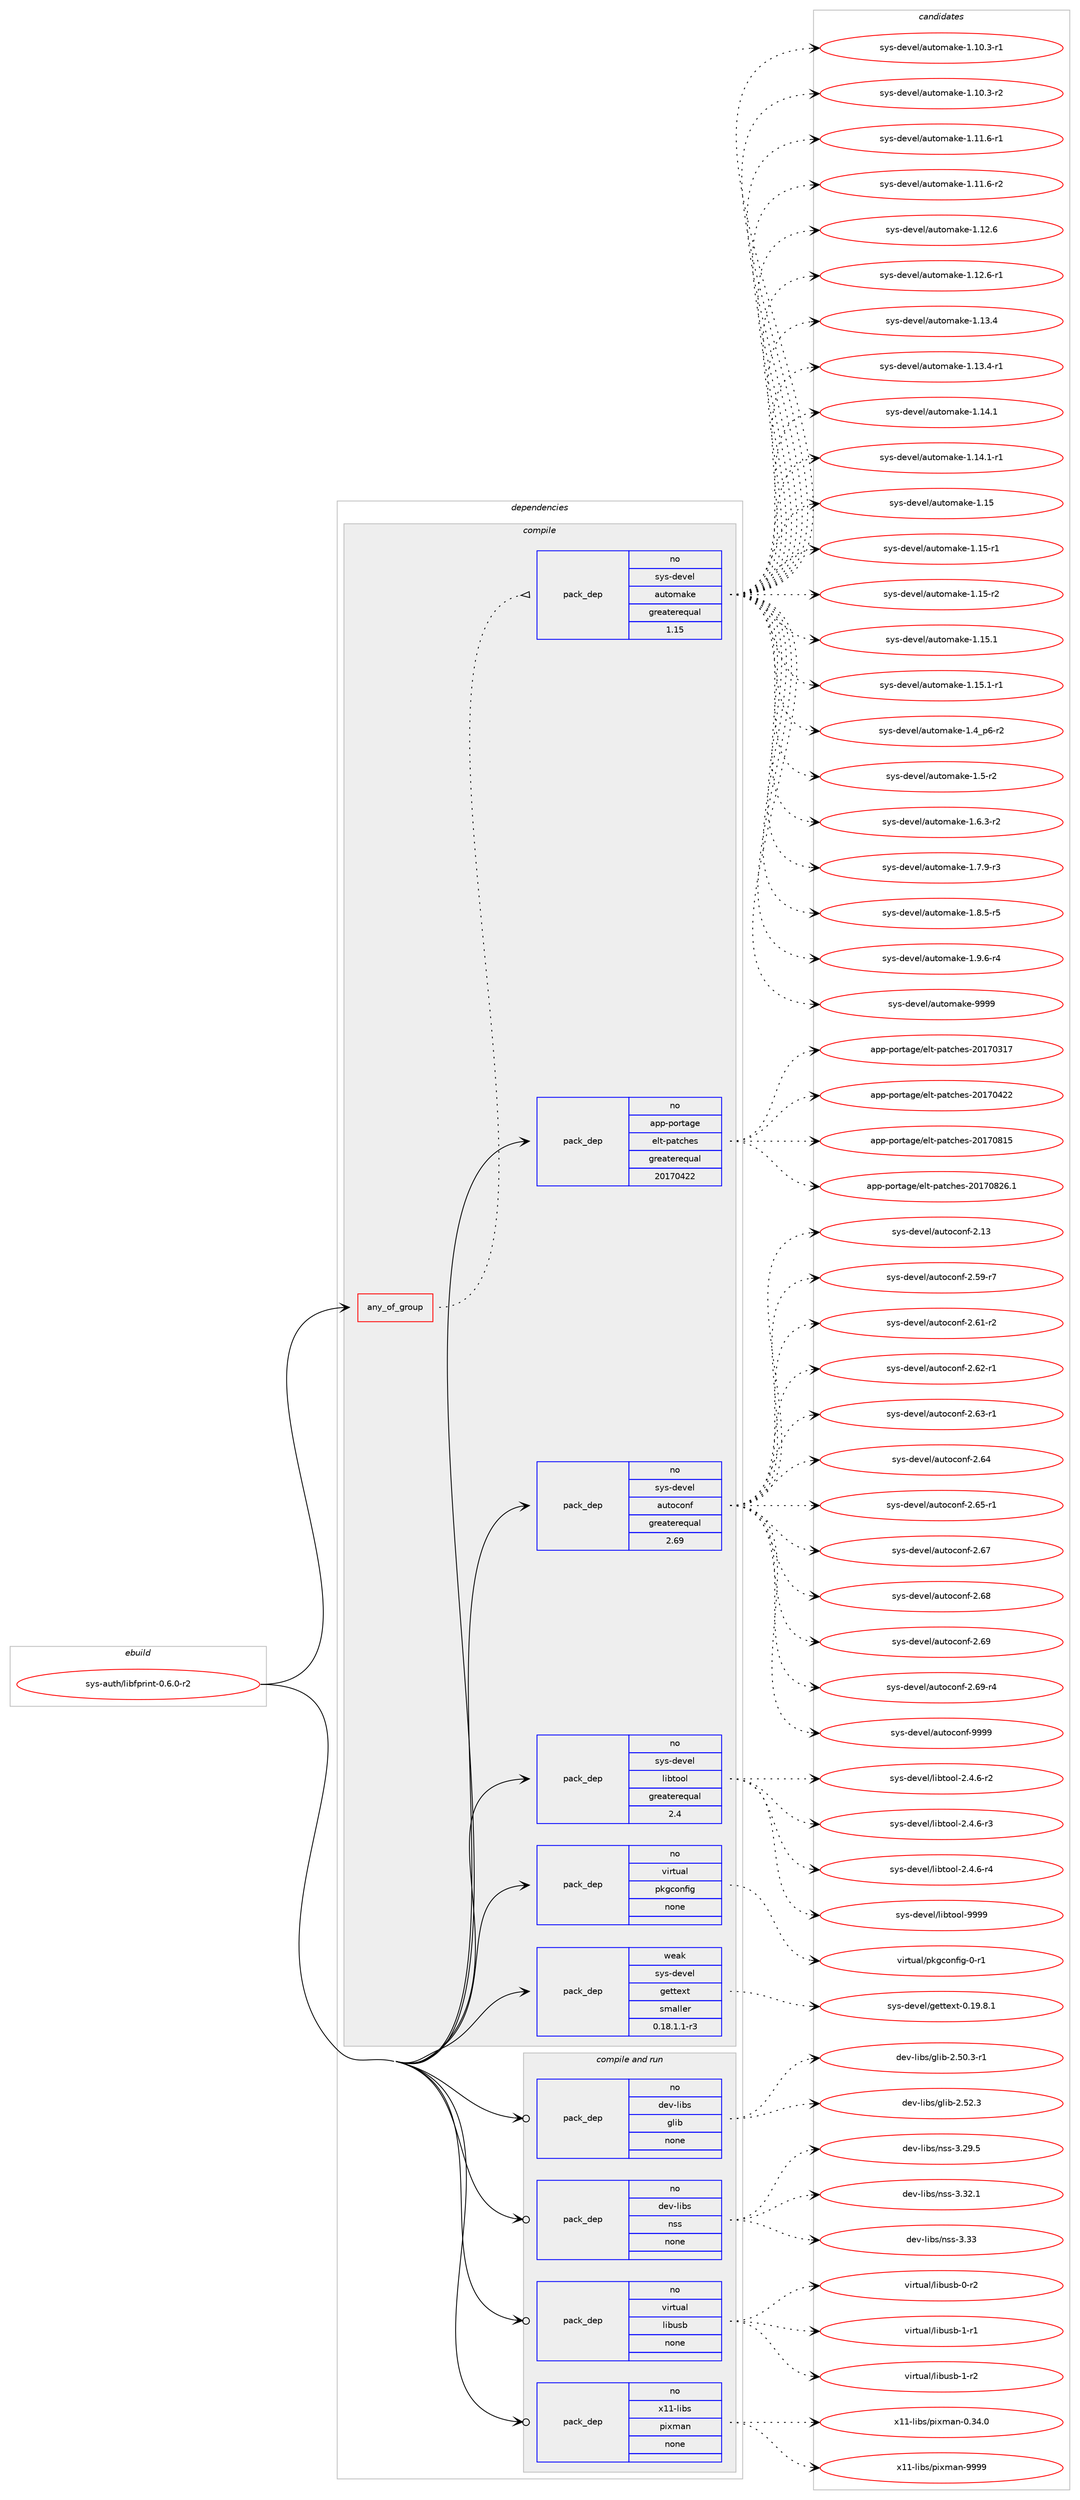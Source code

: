 digraph prolog {

# *************
# Graph options
# *************

newrank=true;
concentrate=true;
compound=true;
graph [rankdir=LR,fontname=Helvetica,fontsize=10,ranksep=1.5];#, ranksep=2.5, nodesep=0.2];
edge  [arrowhead=vee];
node  [fontname=Helvetica,fontsize=10];

# **********
# The ebuild
# **********

subgraph cluster_leftcol {
color=gray;
rank=same;
label=<<i>ebuild</i>>;
id [label="sys-auth/libfprint-0.6.0-r2", color=red, width=4, href="../sys-auth/libfprint-0.6.0-r2.svg"];
}

# ****************
# The dependencies
# ****************

subgraph cluster_midcol {
color=gray;
label=<<i>dependencies</i>>;
subgraph cluster_compile {
fillcolor="#eeeeee";
style=filled;
label=<<i>compile</i>>;
subgraph any7961 {
dependency474796 [label=<<TABLE BORDER="0" CELLBORDER="1" CELLSPACING="0" CELLPADDING="4"><TR><TD CELLPADDING="10">any_of_group</TD></TR></TABLE>>, shape=none, color=red];subgraph pack352157 {
dependency474797 [label=<<TABLE BORDER="0" CELLBORDER="1" CELLSPACING="0" CELLPADDING="4" WIDTH="220"><TR><TD ROWSPAN="6" CELLPADDING="30">pack_dep</TD></TR><TR><TD WIDTH="110">no</TD></TR><TR><TD>sys-devel</TD></TR><TR><TD>automake</TD></TR><TR><TD>greaterequal</TD></TR><TR><TD>1.15</TD></TR></TABLE>>, shape=none, color=blue];
}
dependency474796:e -> dependency474797:w [weight=20,style="dotted",arrowhead="oinv"];
}
id:e -> dependency474796:w [weight=20,style="solid",arrowhead="vee"];
subgraph pack352158 {
dependency474798 [label=<<TABLE BORDER="0" CELLBORDER="1" CELLSPACING="0" CELLPADDING="4" WIDTH="220"><TR><TD ROWSPAN="6" CELLPADDING="30">pack_dep</TD></TR><TR><TD WIDTH="110">no</TD></TR><TR><TD>app-portage</TD></TR><TR><TD>elt-patches</TD></TR><TR><TD>greaterequal</TD></TR><TR><TD>20170422</TD></TR></TABLE>>, shape=none, color=blue];
}
id:e -> dependency474798:w [weight=20,style="solid",arrowhead="vee"];
subgraph pack352159 {
dependency474799 [label=<<TABLE BORDER="0" CELLBORDER="1" CELLSPACING="0" CELLPADDING="4" WIDTH="220"><TR><TD ROWSPAN="6" CELLPADDING="30">pack_dep</TD></TR><TR><TD WIDTH="110">no</TD></TR><TR><TD>sys-devel</TD></TR><TR><TD>autoconf</TD></TR><TR><TD>greaterequal</TD></TR><TR><TD>2.69</TD></TR></TABLE>>, shape=none, color=blue];
}
id:e -> dependency474799:w [weight=20,style="solid",arrowhead="vee"];
subgraph pack352160 {
dependency474800 [label=<<TABLE BORDER="0" CELLBORDER="1" CELLSPACING="0" CELLPADDING="4" WIDTH="220"><TR><TD ROWSPAN="6" CELLPADDING="30">pack_dep</TD></TR><TR><TD WIDTH="110">no</TD></TR><TR><TD>sys-devel</TD></TR><TR><TD>libtool</TD></TR><TR><TD>greaterequal</TD></TR><TR><TD>2.4</TD></TR></TABLE>>, shape=none, color=blue];
}
id:e -> dependency474800:w [weight=20,style="solid",arrowhead="vee"];
subgraph pack352161 {
dependency474801 [label=<<TABLE BORDER="0" CELLBORDER="1" CELLSPACING="0" CELLPADDING="4" WIDTH="220"><TR><TD ROWSPAN="6" CELLPADDING="30">pack_dep</TD></TR><TR><TD WIDTH="110">no</TD></TR><TR><TD>virtual</TD></TR><TR><TD>pkgconfig</TD></TR><TR><TD>none</TD></TR><TR><TD></TD></TR></TABLE>>, shape=none, color=blue];
}
id:e -> dependency474801:w [weight=20,style="solid",arrowhead="vee"];
subgraph pack352162 {
dependency474802 [label=<<TABLE BORDER="0" CELLBORDER="1" CELLSPACING="0" CELLPADDING="4" WIDTH="220"><TR><TD ROWSPAN="6" CELLPADDING="30">pack_dep</TD></TR><TR><TD WIDTH="110">weak</TD></TR><TR><TD>sys-devel</TD></TR><TR><TD>gettext</TD></TR><TR><TD>smaller</TD></TR><TR><TD>0.18.1.1-r3</TD></TR></TABLE>>, shape=none, color=blue];
}
id:e -> dependency474802:w [weight=20,style="solid",arrowhead="vee"];
}
subgraph cluster_compileandrun {
fillcolor="#eeeeee";
style=filled;
label=<<i>compile and run</i>>;
subgraph pack352163 {
dependency474803 [label=<<TABLE BORDER="0" CELLBORDER="1" CELLSPACING="0" CELLPADDING="4" WIDTH="220"><TR><TD ROWSPAN="6" CELLPADDING="30">pack_dep</TD></TR><TR><TD WIDTH="110">no</TD></TR><TR><TD>dev-libs</TD></TR><TR><TD>glib</TD></TR><TR><TD>none</TD></TR><TR><TD></TD></TR></TABLE>>, shape=none, color=blue];
}
id:e -> dependency474803:w [weight=20,style="solid",arrowhead="odotvee"];
subgraph pack352164 {
dependency474804 [label=<<TABLE BORDER="0" CELLBORDER="1" CELLSPACING="0" CELLPADDING="4" WIDTH="220"><TR><TD ROWSPAN="6" CELLPADDING="30">pack_dep</TD></TR><TR><TD WIDTH="110">no</TD></TR><TR><TD>dev-libs</TD></TR><TR><TD>nss</TD></TR><TR><TD>none</TD></TR><TR><TD></TD></TR></TABLE>>, shape=none, color=blue];
}
id:e -> dependency474804:w [weight=20,style="solid",arrowhead="odotvee"];
subgraph pack352165 {
dependency474805 [label=<<TABLE BORDER="0" CELLBORDER="1" CELLSPACING="0" CELLPADDING="4" WIDTH="220"><TR><TD ROWSPAN="6" CELLPADDING="30">pack_dep</TD></TR><TR><TD WIDTH="110">no</TD></TR><TR><TD>virtual</TD></TR><TR><TD>libusb</TD></TR><TR><TD>none</TD></TR><TR><TD></TD></TR></TABLE>>, shape=none, color=blue];
}
id:e -> dependency474805:w [weight=20,style="solid",arrowhead="odotvee"];
subgraph pack352166 {
dependency474806 [label=<<TABLE BORDER="0" CELLBORDER="1" CELLSPACING="0" CELLPADDING="4" WIDTH="220"><TR><TD ROWSPAN="6" CELLPADDING="30">pack_dep</TD></TR><TR><TD WIDTH="110">no</TD></TR><TR><TD>x11-libs</TD></TR><TR><TD>pixman</TD></TR><TR><TD>none</TD></TR><TR><TD></TD></TR></TABLE>>, shape=none, color=blue];
}
id:e -> dependency474806:w [weight=20,style="solid",arrowhead="odotvee"];
}
subgraph cluster_run {
fillcolor="#eeeeee";
style=filled;
label=<<i>run</i>>;
}
}

# **************
# The candidates
# **************

subgraph cluster_choices {
rank=same;
color=gray;
label=<<i>candidates</i>>;

subgraph choice352157 {
color=black;
nodesep=1;
choice11512111545100101118101108479711711611110997107101454946494846514511449 [label="sys-devel/automake-1.10.3-r1", color=red, width=4,href="../sys-devel/automake-1.10.3-r1.svg"];
choice11512111545100101118101108479711711611110997107101454946494846514511450 [label="sys-devel/automake-1.10.3-r2", color=red, width=4,href="../sys-devel/automake-1.10.3-r2.svg"];
choice11512111545100101118101108479711711611110997107101454946494946544511449 [label="sys-devel/automake-1.11.6-r1", color=red, width=4,href="../sys-devel/automake-1.11.6-r1.svg"];
choice11512111545100101118101108479711711611110997107101454946494946544511450 [label="sys-devel/automake-1.11.6-r2", color=red, width=4,href="../sys-devel/automake-1.11.6-r2.svg"];
choice1151211154510010111810110847971171161111099710710145494649504654 [label="sys-devel/automake-1.12.6", color=red, width=4,href="../sys-devel/automake-1.12.6.svg"];
choice11512111545100101118101108479711711611110997107101454946495046544511449 [label="sys-devel/automake-1.12.6-r1", color=red, width=4,href="../sys-devel/automake-1.12.6-r1.svg"];
choice1151211154510010111810110847971171161111099710710145494649514652 [label="sys-devel/automake-1.13.4", color=red, width=4,href="../sys-devel/automake-1.13.4.svg"];
choice11512111545100101118101108479711711611110997107101454946495146524511449 [label="sys-devel/automake-1.13.4-r1", color=red, width=4,href="../sys-devel/automake-1.13.4-r1.svg"];
choice1151211154510010111810110847971171161111099710710145494649524649 [label="sys-devel/automake-1.14.1", color=red, width=4,href="../sys-devel/automake-1.14.1.svg"];
choice11512111545100101118101108479711711611110997107101454946495246494511449 [label="sys-devel/automake-1.14.1-r1", color=red, width=4,href="../sys-devel/automake-1.14.1-r1.svg"];
choice115121115451001011181011084797117116111109971071014549464953 [label="sys-devel/automake-1.15", color=red, width=4,href="../sys-devel/automake-1.15.svg"];
choice1151211154510010111810110847971171161111099710710145494649534511449 [label="sys-devel/automake-1.15-r1", color=red, width=4,href="../sys-devel/automake-1.15-r1.svg"];
choice1151211154510010111810110847971171161111099710710145494649534511450 [label="sys-devel/automake-1.15-r2", color=red, width=4,href="../sys-devel/automake-1.15-r2.svg"];
choice1151211154510010111810110847971171161111099710710145494649534649 [label="sys-devel/automake-1.15.1", color=red, width=4,href="../sys-devel/automake-1.15.1.svg"];
choice11512111545100101118101108479711711611110997107101454946495346494511449 [label="sys-devel/automake-1.15.1-r1", color=red, width=4,href="../sys-devel/automake-1.15.1-r1.svg"];
choice115121115451001011181011084797117116111109971071014549465295112544511450 [label="sys-devel/automake-1.4_p6-r2", color=red, width=4,href="../sys-devel/automake-1.4_p6-r2.svg"];
choice11512111545100101118101108479711711611110997107101454946534511450 [label="sys-devel/automake-1.5-r2", color=red, width=4,href="../sys-devel/automake-1.5-r2.svg"];
choice115121115451001011181011084797117116111109971071014549465446514511450 [label="sys-devel/automake-1.6.3-r2", color=red, width=4,href="../sys-devel/automake-1.6.3-r2.svg"];
choice115121115451001011181011084797117116111109971071014549465546574511451 [label="sys-devel/automake-1.7.9-r3", color=red, width=4,href="../sys-devel/automake-1.7.9-r3.svg"];
choice115121115451001011181011084797117116111109971071014549465646534511453 [label="sys-devel/automake-1.8.5-r5", color=red, width=4,href="../sys-devel/automake-1.8.5-r5.svg"];
choice115121115451001011181011084797117116111109971071014549465746544511452 [label="sys-devel/automake-1.9.6-r4", color=red, width=4,href="../sys-devel/automake-1.9.6-r4.svg"];
choice115121115451001011181011084797117116111109971071014557575757 [label="sys-devel/automake-9999", color=red, width=4,href="../sys-devel/automake-9999.svg"];
dependency474797:e -> choice11512111545100101118101108479711711611110997107101454946494846514511449:w [style=dotted,weight="100"];
dependency474797:e -> choice11512111545100101118101108479711711611110997107101454946494846514511450:w [style=dotted,weight="100"];
dependency474797:e -> choice11512111545100101118101108479711711611110997107101454946494946544511449:w [style=dotted,weight="100"];
dependency474797:e -> choice11512111545100101118101108479711711611110997107101454946494946544511450:w [style=dotted,weight="100"];
dependency474797:e -> choice1151211154510010111810110847971171161111099710710145494649504654:w [style=dotted,weight="100"];
dependency474797:e -> choice11512111545100101118101108479711711611110997107101454946495046544511449:w [style=dotted,weight="100"];
dependency474797:e -> choice1151211154510010111810110847971171161111099710710145494649514652:w [style=dotted,weight="100"];
dependency474797:e -> choice11512111545100101118101108479711711611110997107101454946495146524511449:w [style=dotted,weight="100"];
dependency474797:e -> choice1151211154510010111810110847971171161111099710710145494649524649:w [style=dotted,weight="100"];
dependency474797:e -> choice11512111545100101118101108479711711611110997107101454946495246494511449:w [style=dotted,weight="100"];
dependency474797:e -> choice115121115451001011181011084797117116111109971071014549464953:w [style=dotted,weight="100"];
dependency474797:e -> choice1151211154510010111810110847971171161111099710710145494649534511449:w [style=dotted,weight="100"];
dependency474797:e -> choice1151211154510010111810110847971171161111099710710145494649534511450:w [style=dotted,weight="100"];
dependency474797:e -> choice1151211154510010111810110847971171161111099710710145494649534649:w [style=dotted,weight="100"];
dependency474797:e -> choice11512111545100101118101108479711711611110997107101454946495346494511449:w [style=dotted,weight="100"];
dependency474797:e -> choice115121115451001011181011084797117116111109971071014549465295112544511450:w [style=dotted,weight="100"];
dependency474797:e -> choice11512111545100101118101108479711711611110997107101454946534511450:w [style=dotted,weight="100"];
dependency474797:e -> choice115121115451001011181011084797117116111109971071014549465446514511450:w [style=dotted,weight="100"];
dependency474797:e -> choice115121115451001011181011084797117116111109971071014549465546574511451:w [style=dotted,weight="100"];
dependency474797:e -> choice115121115451001011181011084797117116111109971071014549465646534511453:w [style=dotted,weight="100"];
dependency474797:e -> choice115121115451001011181011084797117116111109971071014549465746544511452:w [style=dotted,weight="100"];
dependency474797:e -> choice115121115451001011181011084797117116111109971071014557575757:w [style=dotted,weight="100"];
}
subgraph choice352158 {
color=black;
nodesep=1;
choice97112112451121111141169710310147101108116451129711699104101115455048495548514955 [label="app-portage/elt-patches-20170317", color=red, width=4,href="../app-portage/elt-patches-20170317.svg"];
choice97112112451121111141169710310147101108116451129711699104101115455048495548525050 [label="app-portage/elt-patches-20170422", color=red, width=4,href="../app-portage/elt-patches-20170422.svg"];
choice97112112451121111141169710310147101108116451129711699104101115455048495548564953 [label="app-portage/elt-patches-20170815", color=red, width=4,href="../app-portage/elt-patches-20170815.svg"];
choice971121124511211111411697103101471011081164511297116991041011154550484955485650544649 [label="app-portage/elt-patches-20170826.1", color=red, width=4,href="../app-portage/elt-patches-20170826.1.svg"];
dependency474798:e -> choice97112112451121111141169710310147101108116451129711699104101115455048495548514955:w [style=dotted,weight="100"];
dependency474798:e -> choice97112112451121111141169710310147101108116451129711699104101115455048495548525050:w [style=dotted,weight="100"];
dependency474798:e -> choice97112112451121111141169710310147101108116451129711699104101115455048495548564953:w [style=dotted,weight="100"];
dependency474798:e -> choice971121124511211111411697103101471011081164511297116991041011154550484955485650544649:w [style=dotted,weight="100"];
}
subgraph choice352159 {
color=black;
nodesep=1;
choice115121115451001011181011084797117116111991111101024550464951 [label="sys-devel/autoconf-2.13", color=red, width=4,href="../sys-devel/autoconf-2.13.svg"];
choice1151211154510010111810110847971171161119911111010245504653574511455 [label="sys-devel/autoconf-2.59-r7", color=red, width=4,href="../sys-devel/autoconf-2.59-r7.svg"];
choice1151211154510010111810110847971171161119911111010245504654494511450 [label="sys-devel/autoconf-2.61-r2", color=red, width=4,href="../sys-devel/autoconf-2.61-r2.svg"];
choice1151211154510010111810110847971171161119911111010245504654504511449 [label="sys-devel/autoconf-2.62-r1", color=red, width=4,href="../sys-devel/autoconf-2.62-r1.svg"];
choice1151211154510010111810110847971171161119911111010245504654514511449 [label="sys-devel/autoconf-2.63-r1", color=red, width=4,href="../sys-devel/autoconf-2.63-r1.svg"];
choice115121115451001011181011084797117116111991111101024550465452 [label="sys-devel/autoconf-2.64", color=red, width=4,href="../sys-devel/autoconf-2.64.svg"];
choice1151211154510010111810110847971171161119911111010245504654534511449 [label="sys-devel/autoconf-2.65-r1", color=red, width=4,href="../sys-devel/autoconf-2.65-r1.svg"];
choice115121115451001011181011084797117116111991111101024550465455 [label="sys-devel/autoconf-2.67", color=red, width=4,href="../sys-devel/autoconf-2.67.svg"];
choice115121115451001011181011084797117116111991111101024550465456 [label="sys-devel/autoconf-2.68", color=red, width=4,href="../sys-devel/autoconf-2.68.svg"];
choice115121115451001011181011084797117116111991111101024550465457 [label="sys-devel/autoconf-2.69", color=red, width=4,href="../sys-devel/autoconf-2.69.svg"];
choice1151211154510010111810110847971171161119911111010245504654574511452 [label="sys-devel/autoconf-2.69-r4", color=red, width=4,href="../sys-devel/autoconf-2.69-r4.svg"];
choice115121115451001011181011084797117116111991111101024557575757 [label="sys-devel/autoconf-9999", color=red, width=4,href="../sys-devel/autoconf-9999.svg"];
dependency474799:e -> choice115121115451001011181011084797117116111991111101024550464951:w [style=dotted,weight="100"];
dependency474799:e -> choice1151211154510010111810110847971171161119911111010245504653574511455:w [style=dotted,weight="100"];
dependency474799:e -> choice1151211154510010111810110847971171161119911111010245504654494511450:w [style=dotted,weight="100"];
dependency474799:e -> choice1151211154510010111810110847971171161119911111010245504654504511449:w [style=dotted,weight="100"];
dependency474799:e -> choice1151211154510010111810110847971171161119911111010245504654514511449:w [style=dotted,weight="100"];
dependency474799:e -> choice115121115451001011181011084797117116111991111101024550465452:w [style=dotted,weight="100"];
dependency474799:e -> choice1151211154510010111810110847971171161119911111010245504654534511449:w [style=dotted,weight="100"];
dependency474799:e -> choice115121115451001011181011084797117116111991111101024550465455:w [style=dotted,weight="100"];
dependency474799:e -> choice115121115451001011181011084797117116111991111101024550465456:w [style=dotted,weight="100"];
dependency474799:e -> choice115121115451001011181011084797117116111991111101024550465457:w [style=dotted,weight="100"];
dependency474799:e -> choice1151211154510010111810110847971171161119911111010245504654574511452:w [style=dotted,weight="100"];
dependency474799:e -> choice115121115451001011181011084797117116111991111101024557575757:w [style=dotted,weight="100"];
}
subgraph choice352160 {
color=black;
nodesep=1;
choice1151211154510010111810110847108105981161111111084550465246544511450 [label="sys-devel/libtool-2.4.6-r2", color=red, width=4,href="../sys-devel/libtool-2.4.6-r2.svg"];
choice1151211154510010111810110847108105981161111111084550465246544511451 [label="sys-devel/libtool-2.4.6-r3", color=red, width=4,href="../sys-devel/libtool-2.4.6-r3.svg"];
choice1151211154510010111810110847108105981161111111084550465246544511452 [label="sys-devel/libtool-2.4.6-r4", color=red, width=4,href="../sys-devel/libtool-2.4.6-r4.svg"];
choice1151211154510010111810110847108105981161111111084557575757 [label="sys-devel/libtool-9999", color=red, width=4,href="../sys-devel/libtool-9999.svg"];
dependency474800:e -> choice1151211154510010111810110847108105981161111111084550465246544511450:w [style=dotted,weight="100"];
dependency474800:e -> choice1151211154510010111810110847108105981161111111084550465246544511451:w [style=dotted,weight="100"];
dependency474800:e -> choice1151211154510010111810110847108105981161111111084550465246544511452:w [style=dotted,weight="100"];
dependency474800:e -> choice1151211154510010111810110847108105981161111111084557575757:w [style=dotted,weight="100"];
}
subgraph choice352161 {
color=black;
nodesep=1;
choice11810511411611797108471121071039911111010210510345484511449 [label="virtual/pkgconfig-0-r1", color=red, width=4,href="../virtual/pkgconfig-0-r1.svg"];
dependency474801:e -> choice11810511411611797108471121071039911111010210510345484511449:w [style=dotted,weight="100"];
}
subgraph choice352162 {
color=black;
nodesep=1;
choice1151211154510010111810110847103101116116101120116454846495746564649 [label="sys-devel/gettext-0.19.8.1", color=red, width=4,href="../sys-devel/gettext-0.19.8.1.svg"];
dependency474802:e -> choice1151211154510010111810110847103101116116101120116454846495746564649:w [style=dotted,weight="100"];
}
subgraph choice352163 {
color=black;
nodesep=1;
choice10010111845108105981154710310810598455046534846514511449 [label="dev-libs/glib-2.50.3-r1", color=red, width=4,href="../dev-libs/glib-2.50.3-r1.svg"];
choice1001011184510810598115471031081059845504653504651 [label="dev-libs/glib-2.52.3", color=red, width=4,href="../dev-libs/glib-2.52.3.svg"];
dependency474803:e -> choice10010111845108105981154710310810598455046534846514511449:w [style=dotted,weight="100"];
dependency474803:e -> choice1001011184510810598115471031081059845504653504651:w [style=dotted,weight="100"];
}
subgraph choice352164 {
color=black;
nodesep=1;
choice10010111845108105981154711011511545514650574653 [label="dev-libs/nss-3.29.5", color=red, width=4,href="../dev-libs/nss-3.29.5.svg"];
choice10010111845108105981154711011511545514651504649 [label="dev-libs/nss-3.32.1", color=red, width=4,href="../dev-libs/nss-3.32.1.svg"];
choice1001011184510810598115471101151154551465151 [label="dev-libs/nss-3.33", color=red, width=4,href="../dev-libs/nss-3.33.svg"];
dependency474804:e -> choice10010111845108105981154711011511545514650574653:w [style=dotted,weight="100"];
dependency474804:e -> choice10010111845108105981154711011511545514651504649:w [style=dotted,weight="100"];
dependency474804:e -> choice1001011184510810598115471101151154551465151:w [style=dotted,weight="100"];
}
subgraph choice352165 {
color=black;
nodesep=1;
choice1181051141161179710847108105981171159845484511450 [label="virtual/libusb-0-r2", color=red, width=4,href="../virtual/libusb-0-r2.svg"];
choice1181051141161179710847108105981171159845494511449 [label="virtual/libusb-1-r1", color=red, width=4,href="../virtual/libusb-1-r1.svg"];
choice1181051141161179710847108105981171159845494511450 [label="virtual/libusb-1-r2", color=red, width=4,href="../virtual/libusb-1-r2.svg"];
dependency474805:e -> choice1181051141161179710847108105981171159845484511450:w [style=dotted,weight="100"];
dependency474805:e -> choice1181051141161179710847108105981171159845494511449:w [style=dotted,weight="100"];
dependency474805:e -> choice1181051141161179710847108105981171159845494511450:w [style=dotted,weight="100"];
}
subgraph choice352166 {
color=black;
nodesep=1;
choice12049494510810598115471121051201099711045484651524648 [label="x11-libs/pixman-0.34.0", color=red, width=4,href="../x11-libs/pixman-0.34.0.svg"];
choice1204949451081059811547112105120109971104557575757 [label="x11-libs/pixman-9999", color=red, width=4,href="../x11-libs/pixman-9999.svg"];
dependency474806:e -> choice12049494510810598115471121051201099711045484651524648:w [style=dotted,weight="100"];
dependency474806:e -> choice1204949451081059811547112105120109971104557575757:w [style=dotted,weight="100"];
}
}

}
